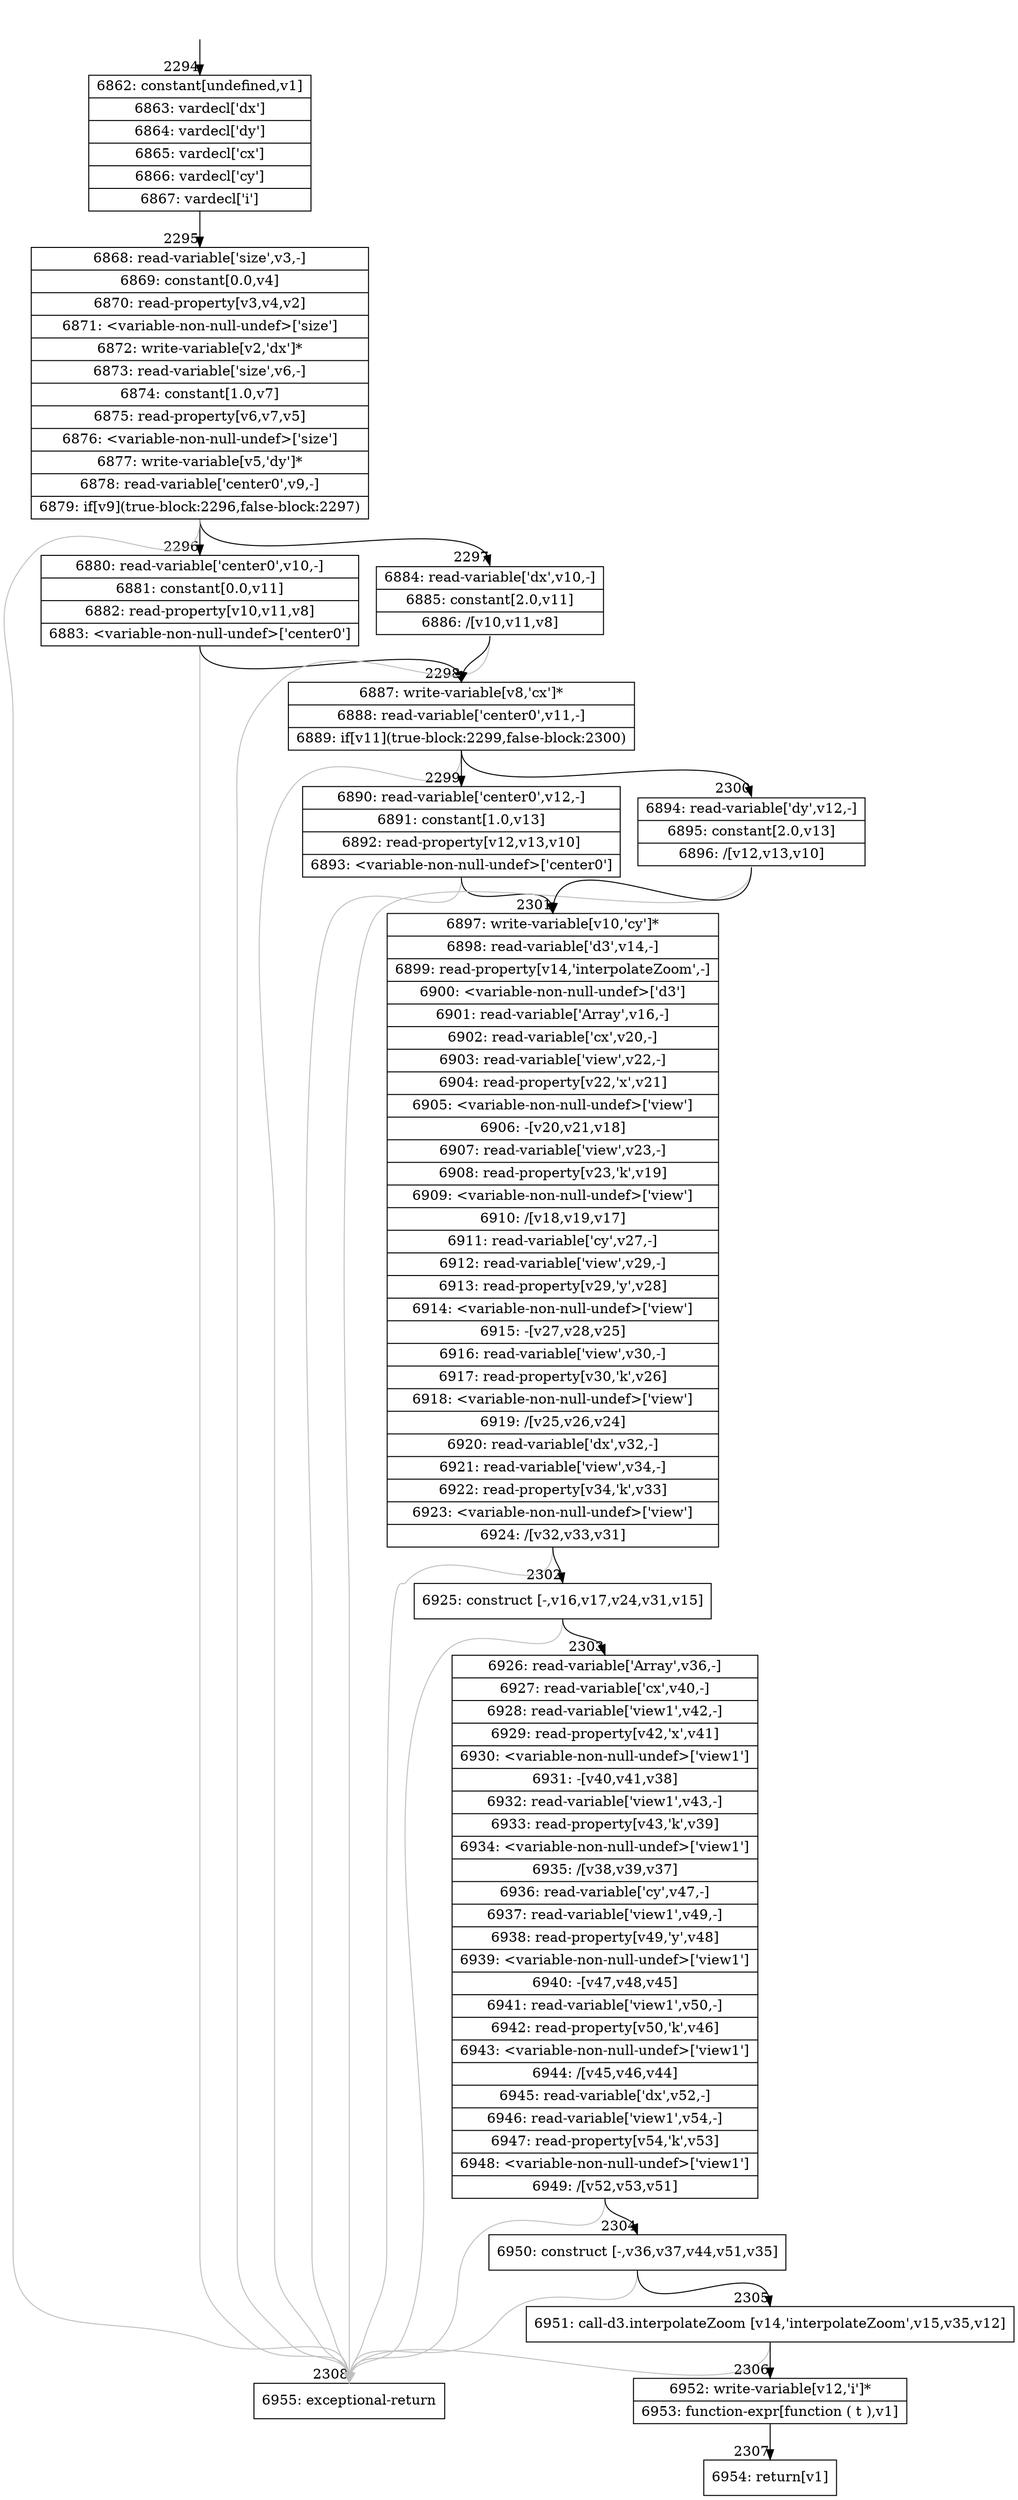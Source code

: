 digraph {
rankdir="TD"
BB_entry224[shape=none,label=""];
BB_entry224 -> BB2294 [tailport=s, headport=n, headlabel="    2294"]
BB2294 [shape=record label="{6862: constant[undefined,v1]|6863: vardecl['dx']|6864: vardecl['dy']|6865: vardecl['cx']|6866: vardecl['cy']|6867: vardecl['i']}" ] 
BB2294 -> BB2295 [tailport=s, headport=n, headlabel="      2295"]
BB2295 [shape=record label="{6868: read-variable['size',v3,-]|6869: constant[0.0,v4]|6870: read-property[v3,v4,v2]|6871: \<variable-non-null-undef\>['size']|6872: write-variable[v2,'dx']*|6873: read-variable['size',v6,-]|6874: constant[1.0,v7]|6875: read-property[v6,v7,v5]|6876: \<variable-non-null-undef\>['size']|6877: write-variable[v5,'dy']*|6878: read-variable['center0',v9,-]|6879: if[v9](true-block:2296,false-block:2297)}" ] 
BB2295 -> BB2296 [tailport=s, headport=n, headlabel="      2296"]
BB2295 -> BB2297 [tailport=s, headport=n, headlabel="      2297"]
BB2295 -> BB2308 [tailport=s, headport=n, color=gray, headlabel="      2308"]
BB2296 [shape=record label="{6880: read-variable['center0',v10,-]|6881: constant[0.0,v11]|6882: read-property[v10,v11,v8]|6883: \<variable-non-null-undef\>['center0']}" ] 
BB2296 -> BB2298 [tailport=s, headport=n, headlabel="      2298"]
BB2296 -> BB2308 [tailport=s, headport=n, color=gray]
BB2297 [shape=record label="{6884: read-variable['dx',v10,-]|6885: constant[2.0,v11]|6886: /[v10,v11,v8]}" ] 
BB2297 -> BB2298 [tailport=s, headport=n]
BB2297 -> BB2308 [tailport=s, headport=n, color=gray]
BB2298 [shape=record label="{6887: write-variable[v8,'cx']*|6888: read-variable['center0',v11,-]|6889: if[v11](true-block:2299,false-block:2300)}" ] 
BB2298 -> BB2299 [tailport=s, headport=n, headlabel="      2299"]
BB2298 -> BB2300 [tailport=s, headport=n, headlabel="      2300"]
BB2298 -> BB2308 [tailport=s, headport=n, color=gray]
BB2299 [shape=record label="{6890: read-variable['center0',v12,-]|6891: constant[1.0,v13]|6892: read-property[v12,v13,v10]|6893: \<variable-non-null-undef\>['center0']}" ] 
BB2299 -> BB2301 [tailport=s, headport=n, headlabel="      2301"]
BB2299 -> BB2308 [tailport=s, headport=n, color=gray]
BB2300 [shape=record label="{6894: read-variable['dy',v12,-]|6895: constant[2.0,v13]|6896: /[v12,v13,v10]}" ] 
BB2300 -> BB2301 [tailport=s, headport=n]
BB2300 -> BB2308 [tailport=s, headport=n, color=gray]
BB2301 [shape=record label="{6897: write-variable[v10,'cy']*|6898: read-variable['d3',v14,-]|6899: read-property[v14,'interpolateZoom',-]|6900: \<variable-non-null-undef\>['d3']|6901: read-variable['Array',v16,-]|6902: read-variable['cx',v20,-]|6903: read-variable['view',v22,-]|6904: read-property[v22,'x',v21]|6905: \<variable-non-null-undef\>['view']|6906: -[v20,v21,v18]|6907: read-variable['view',v23,-]|6908: read-property[v23,'k',v19]|6909: \<variable-non-null-undef\>['view']|6910: /[v18,v19,v17]|6911: read-variable['cy',v27,-]|6912: read-variable['view',v29,-]|6913: read-property[v29,'y',v28]|6914: \<variable-non-null-undef\>['view']|6915: -[v27,v28,v25]|6916: read-variable['view',v30,-]|6917: read-property[v30,'k',v26]|6918: \<variable-non-null-undef\>['view']|6919: /[v25,v26,v24]|6920: read-variable['dx',v32,-]|6921: read-variable['view',v34,-]|6922: read-property[v34,'k',v33]|6923: \<variable-non-null-undef\>['view']|6924: /[v32,v33,v31]}" ] 
BB2301 -> BB2302 [tailport=s, headport=n, headlabel="      2302"]
BB2301 -> BB2308 [tailport=s, headport=n, color=gray]
BB2302 [shape=record label="{6925: construct [-,v16,v17,v24,v31,v15]}" ] 
BB2302 -> BB2303 [tailport=s, headport=n, headlabel="      2303"]
BB2302 -> BB2308 [tailport=s, headport=n, color=gray]
BB2303 [shape=record label="{6926: read-variable['Array',v36,-]|6927: read-variable['cx',v40,-]|6928: read-variable['view1',v42,-]|6929: read-property[v42,'x',v41]|6930: \<variable-non-null-undef\>['view1']|6931: -[v40,v41,v38]|6932: read-variable['view1',v43,-]|6933: read-property[v43,'k',v39]|6934: \<variable-non-null-undef\>['view1']|6935: /[v38,v39,v37]|6936: read-variable['cy',v47,-]|6937: read-variable['view1',v49,-]|6938: read-property[v49,'y',v48]|6939: \<variable-non-null-undef\>['view1']|6940: -[v47,v48,v45]|6941: read-variable['view1',v50,-]|6942: read-property[v50,'k',v46]|6943: \<variable-non-null-undef\>['view1']|6944: /[v45,v46,v44]|6945: read-variable['dx',v52,-]|6946: read-variable['view1',v54,-]|6947: read-property[v54,'k',v53]|6948: \<variable-non-null-undef\>['view1']|6949: /[v52,v53,v51]}" ] 
BB2303 -> BB2304 [tailport=s, headport=n, headlabel="      2304"]
BB2303 -> BB2308 [tailport=s, headport=n, color=gray]
BB2304 [shape=record label="{6950: construct [-,v36,v37,v44,v51,v35]}" ] 
BB2304 -> BB2305 [tailport=s, headport=n, headlabel="      2305"]
BB2304 -> BB2308 [tailport=s, headport=n, color=gray]
BB2305 [shape=record label="{6951: call-d3.interpolateZoom [v14,'interpolateZoom',v15,v35,v12]}" ] 
BB2305 -> BB2306 [tailport=s, headport=n, headlabel="      2306"]
BB2305 -> BB2308 [tailport=s, headport=n, color=gray]
BB2306 [shape=record label="{6952: write-variable[v12,'i']*|6953: function-expr[function ( t ),v1]}" ] 
BB2306 -> BB2307 [tailport=s, headport=n, headlabel="      2307"]
BB2307 [shape=record label="{6954: return[v1]}" ] 
BB2308 [shape=record label="{6955: exceptional-return}" ] 
//#$~ 1339
}
